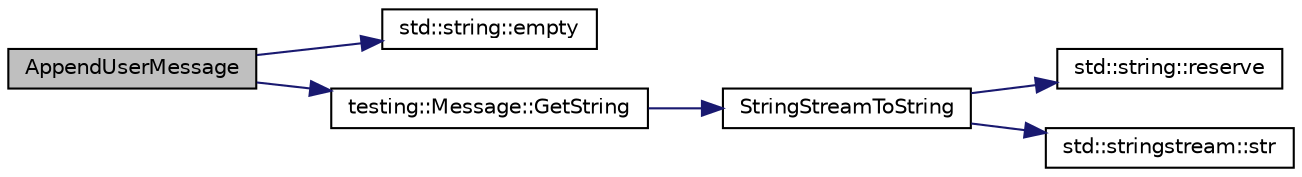 digraph "AppendUserMessage"
{
 // INTERACTIVE_SVG=YES
 // LATEX_PDF_SIZE
  bgcolor="transparent";
  edge [fontname="Helvetica",fontsize="10",labelfontname="Helvetica",labelfontsize="10"];
  node [fontname="Helvetica",fontsize="10",shape=record];
  rankdir="LR";
  Node1 [label="AppendUserMessage",height=0.2,width=0.4,color="black", fillcolor="grey75", style="filled", fontcolor="black",tooltip=" "];
  Node1 -> Node2 [color="midnightblue",fontsize="10",style="solid",fontname="Helvetica"];
  Node2 [label="std::string::empty",height=0.2,width=0.4,color="black",URL="/Users/shi-rongliu/html_book_20190607/cppreference-doxygen-web.tag.xml$cpp/string/basic_string/empty.html#",tooltip=" "];
  Node1 -> Node3 [color="midnightblue",fontsize="10",style="solid",fontname="Helvetica"];
  Node3 [label="testing::Message::GetString",height=0.2,width=0.4,color="black",URL="$d3/d98/classtesting_1_1Message_a764f99b38cb3cd18ab87c5261321e063.html#a764f99b38cb3cd18ab87c5261321e063",tooltip=" "];
  Node3 -> Node4 [color="midnightblue",fontsize="10",style="solid",fontname="Helvetica"];
  Node4 [label="StringStreamToString",height=0.2,width=0.4,color="black",URL="$d0/da7/namespacetesting_1_1internal_a9743f1da2e8f7a4a8178ec9595a56112.html#a9743f1da2e8f7a4a8178ec9595a56112",tooltip=" "];
  Node4 -> Node5 [color="midnightblue",fontsize="10",style="solid",fontname="Helvetica"];
  Node5 [label="std::string::reserve",height=0.2,width=0.4,color="black",URL="/Users/shi-rongliu/html_book_20190607/cppreference-doxygen-web.tag.xml$cpp/string/basic_string/reserve.html#",tooltip=" "];
  Node4 -> Node6 [color="midnightblue",fontsize="10",style="solid",fontname="Helvetica"];
  Node6 [label="std::stringstream::str",height=0.2,width=0.4,color="black",URL="/Users/shi-rongliu/html_book_20190607/cppreference-doxygen-web.tag.xml$cpp/io/basic_stringstream/str.html#",tooltip=" "];
}
